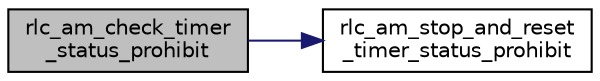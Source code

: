 digraph "rlc_am_check_timer_status_prohibit"
{
 // LATEX_PDF_SIZE
  edge [fontname="Helvetica",fontsize="10",labelfontname="Helvetica",labelfontsize="10"];
  node [fontname="Helvetica",fontsize="10",shape=record];
  rankdir="LR";
  Node1 [label="rlc_am_check_timer\l_status_prohibit",height=0.2,width=0.4,color="black", fillcolor="grey75", style="filled", fontcolor="black",tooltip="Check if timer status-prohibit has timed-out, if so it is stopped and has the status \"timed-out\"."];
  Node1 -> Node2 [color="midnightblue",fontsize="10",style="solid",fontname="Helvetica"];
  Node2 [label="rlc_am_stop_and_reset\l_timer_status_prohibit",height=0.2,width=0.4,color="black", fillcolor="white", style="filled",URL="$group__em.html#gab660c606c341297659629df3f16c5f40",tooltip="Stop and reset the timer status-prohibit."];
}
